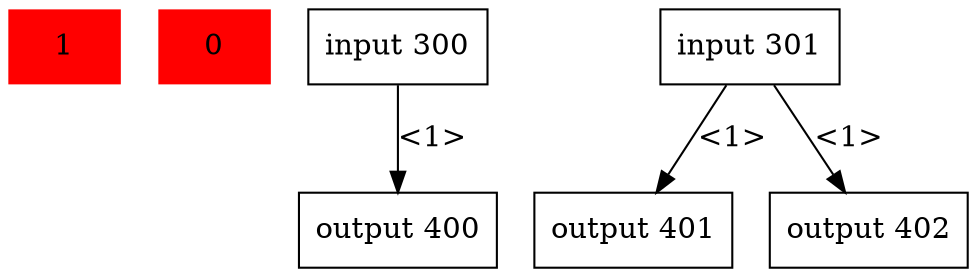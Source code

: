 digraph packetarc {
node [shape=record];
c_200 [label="1" shape=plaintext color="red" style="filled"];
c_201 [label="0" shape=plaintext color="red" style="filled"];
in_300 [label="input 300"];
in_301 [label="input 301"];

out_400 [label="output 400"];
out_401 [label="output 401"];
out_402 [label="output 402"];


in_300->out_400[label="<1>"];
in_301->out_401[label="<1>"];
in_301->out_402[label="<1>"];

}